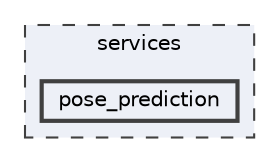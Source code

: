 digraph "/home/friedel/devel/ILLIXR/services/pose_prediction"
{
 // LATEX_PDF_SIZE
  bgcolor="transparent";
  edge [fontname=Helvetica,fontsize=10,labelfontname=Helvetica,labelfontsize=10];
  node [fontname=Helvetica,fontsize=10,shape=box,height=0.2,width=0.4];
  compound=true
  subgraph clusterdir_056ec8f0377ddc4293192cbc6b19c99c {
    graph [ bgcolor="#edf0f7", pencolor="grey25", label="services", fontname=Helvetica,fontsize=10 style="filled,dashed", URL="dir_056ec8f0377ddc4293192cbc6b19c99c.html",tooltip=""]
  dir_5436d1ada92960bf250a6b19556e4201 [label="pose_prediction", fillcolor="#edf0f7", color="grey25", style="filled,bold", URL="dir_5436d1ada92960bf250a6b19556e4201.html",tooltip=""];
  }
}

